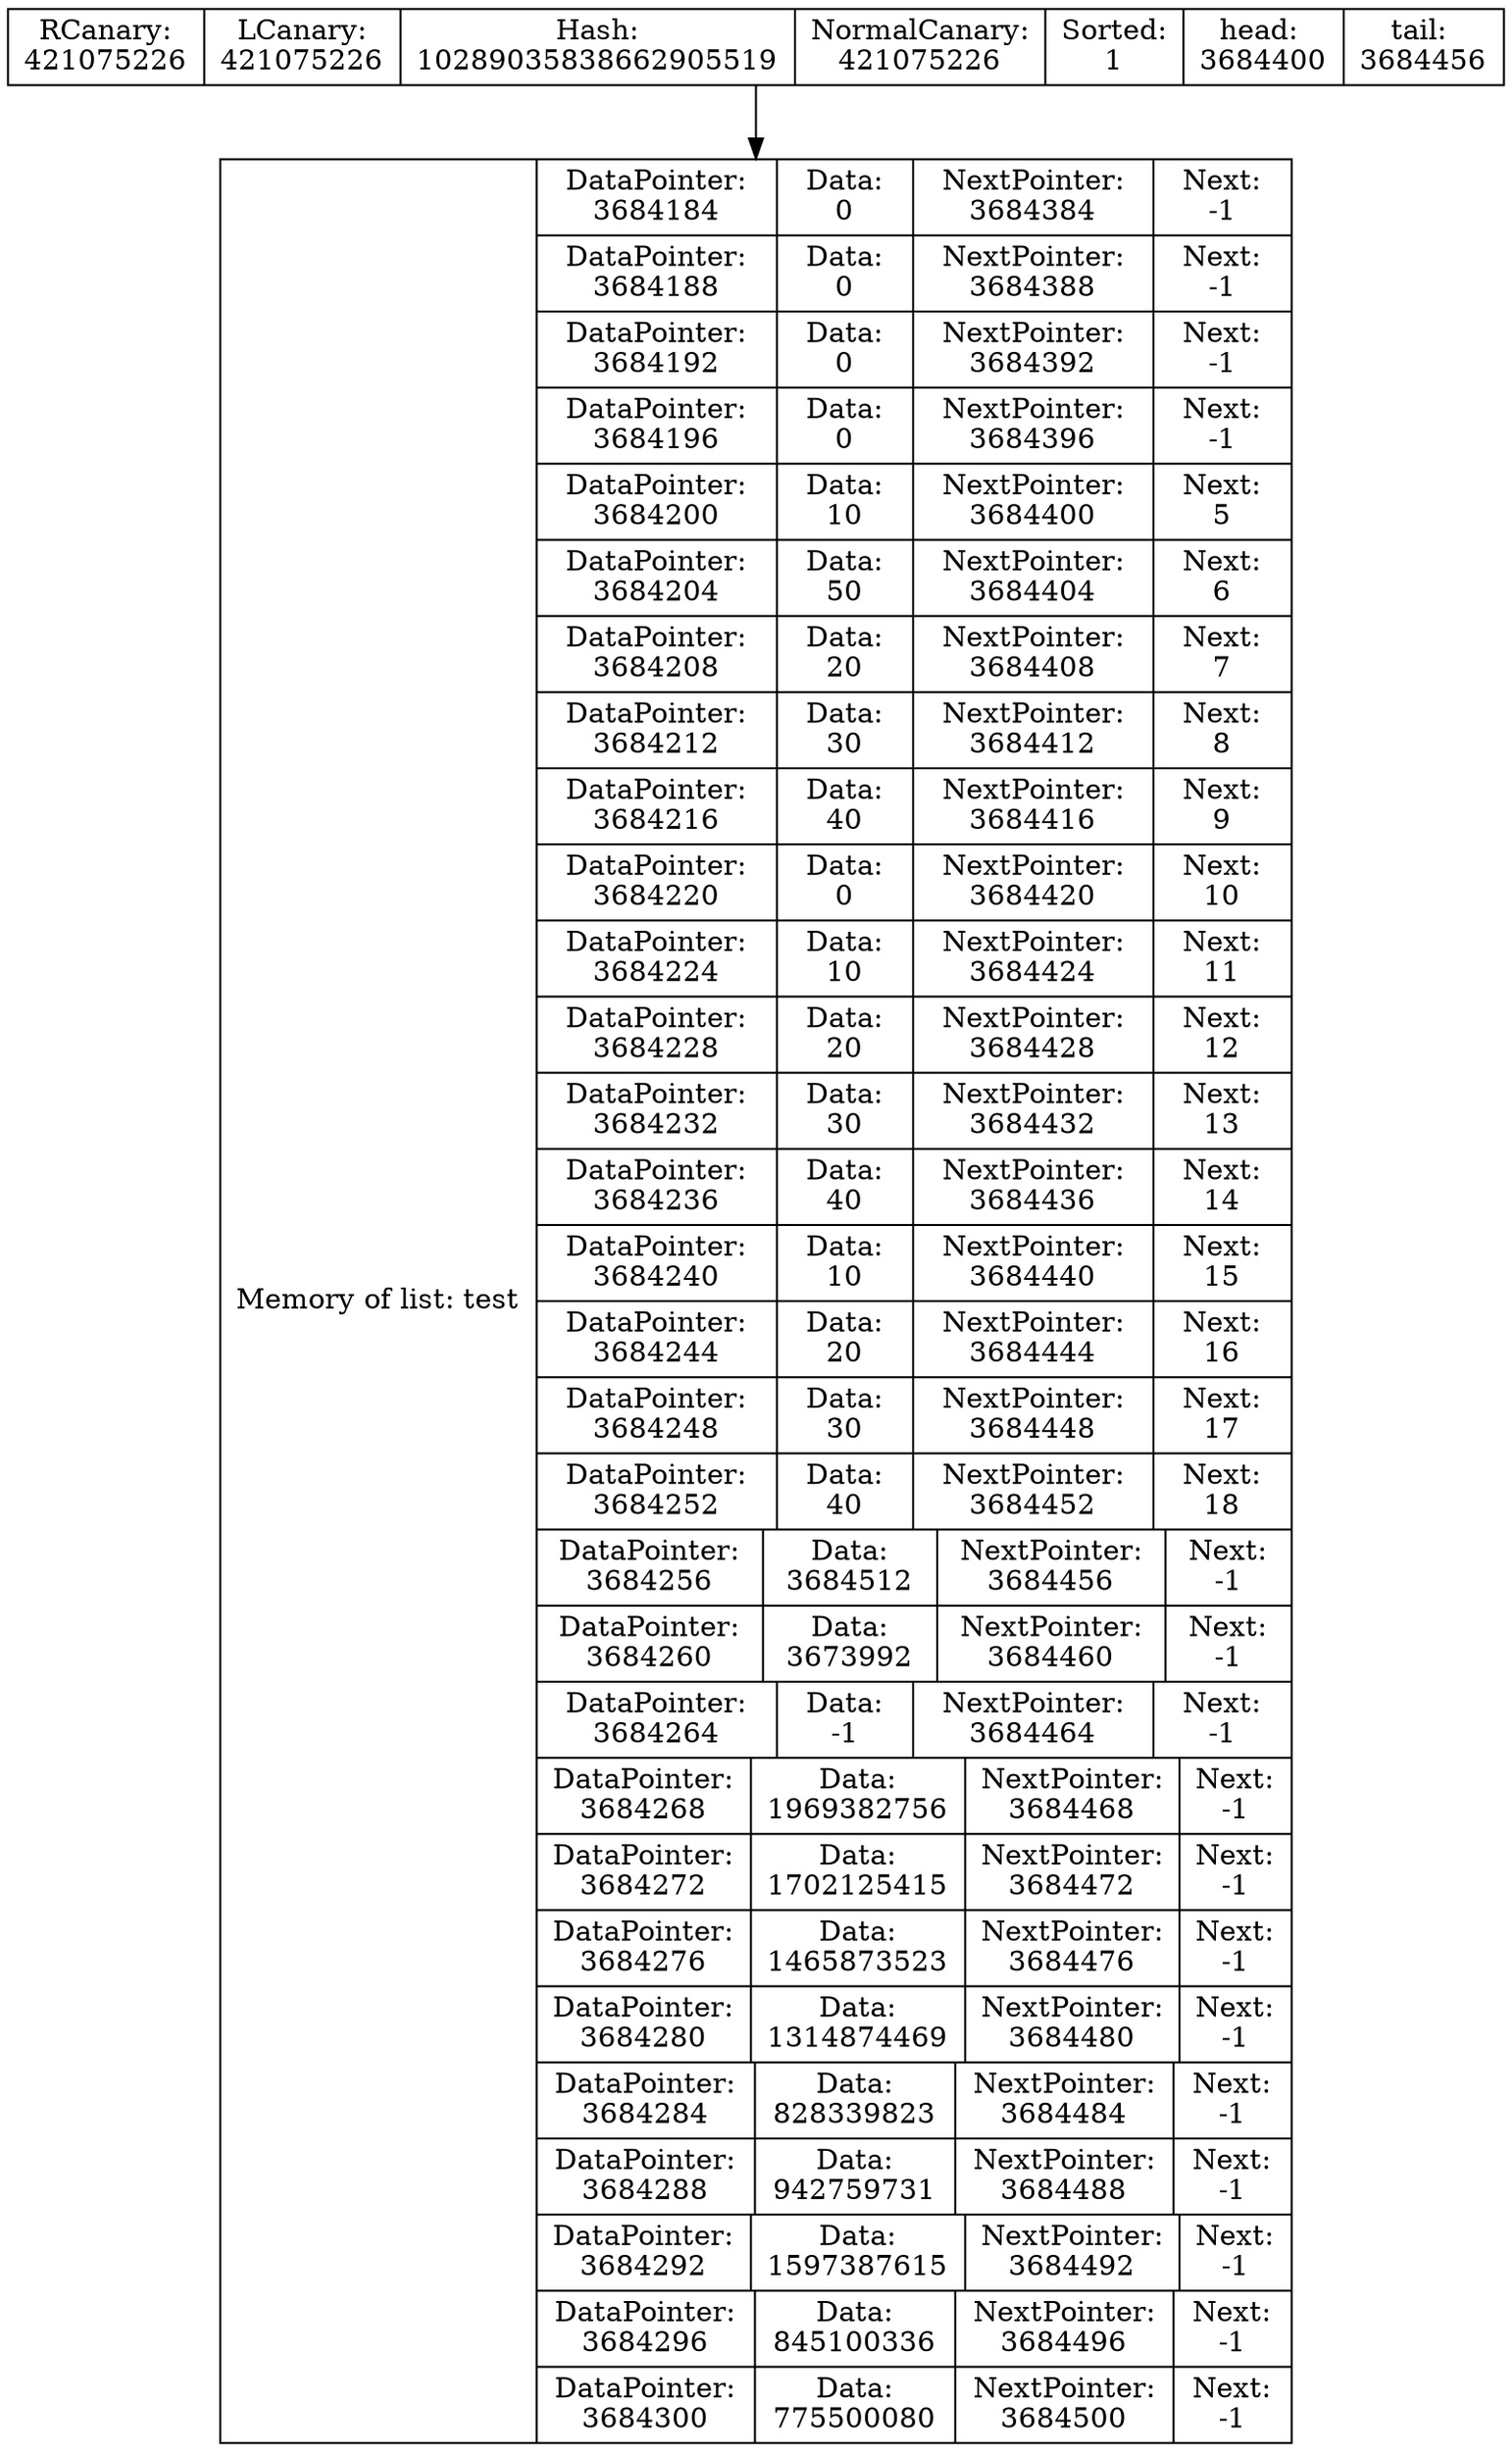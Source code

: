digraph G{
data [shape=record,label="{Memory of list: test} | {{DataPointer:\n3684184 | Data:\n0 | NextPointer:\n3684384 | Next:\n-1}
| {DataPointer:\n3684188 | Data:\n0 | NextPointer:\n3684388 | Next:\n-1}
| {DataPointer:\n3684192 | Data:\n0 | NextPointer:\n3684392 | Next:\n-1}
| {DataPointer:\n3684196 | Data:\n0 | NextPointer:\n3684396 | Next:\n-1}
| {DataPointer:\n3684200 | Data:\n10 | NextPointer:\n3684400 | Next:\n5}
| {DataPointer:\n3684204 | Data:\n50 | NextPointer:\n3684404 | Next:\n6}
| {DataPointer:\n3684208 | Data:\n20 | NextPointer:\n3684408 | Next:\n7}
| {DataPointer:\n3684212 | Data:\n30 | NextPointer:\n3684412 | Next:\n8}
| {DataPointer:\n3684216 | Data:\n40 | NextPointer:\n3684416 | Next:\n9}
| {DataPointer:\n3684220 | Data:\n0 | NextPointer:\n3684420 | Next:\n10}
| {DataPointer:\n3684224 | Data:\n10 | NextPointer:\n3684424 | Next:\n11}
| {DataPointer:\n3684228 | Data:\n20 | NextPointer:\n3684428 | Next:\n12}
| {DataPointer:\n3684232 | Data:\n30 | NextPointer:\n3684432 | Next:\n13}
| {DataPointer:\n3684236 | Data:\n40 | NextPointer:\n3684436 | Next:\n14}
| {DataPointer:\n3684240 | Data:\n10 | NextPointer:\n3684440 | Next:\n15}
| {DataPointer:\n3684244 | Data:\n20 | NextPointer:\n3684444 | Next:\n16}
| {DataPointer:\n3684248 | Data:\n30 | NextPointer:\n3684448 | Next:\n17}
| {DataPointer:\n3684252 | Data:\n40 | NextPointer:\n3684452 | Next:\n18}
| {DataPointer:\n3684256 | Data:\n3684512 | NextPointer:\n3684456 | Next:\n-1}
| {DataPointer:\n3684260 | Data:\n3673992 | NextPointer:\n3684460 | Next:\n-1}
| {DataPointer:\n3684264 | Data:\n-1 | NextPointer:\n3684464 | Next:\n-1}
| {DataPointer:\n3684268 | Data:\n1969382756 | NextPointer:\n3684468 | Next:\n-1}
| {DataPointer:\n3684272 | Data:\n1702125415 | NextPointer:\n3684472 | Next:\n-1}
| {DataPointer:\n3684276 | Data:\n1465873523 | NextPointer:\n3684476 | Next:\n-1}
| {DataPointer:\n3684280 | Data:\n1314874469 | NextPointer:\n3684480 | Next:\n-1}
| {DataPointer:\n3684284 | Data:\n828339823 | NextPointer:\n3684484 | Next:\n-1}
| {DataPointer:\n3684288 | Data:\n942759731 | NextPointer:\n3684488 | Next:\n-1}
| {DataPointer:\n3684292 | Data:\n1597387615 | NextPointer:\n3684492 | Next:\n-1}
| {DataPointer:\n3684296 | Data:\n845100336 | NextPointer:\n3684496 | Next:\n-1}
| {DataPointer:\n3684300 | Data:\n775500080 | NextPointer:\n3684500 | Next:\n-1}
}"];
Shild [shape=record,label=" RCanary:\n421075226 | LCanary:\n421075226 | Hash:\n10289035838662905519 | NormalCanary:\n421075226 | Sorted:\n1 | head: \n3684400 | tail: \n3684456 "];
Shild->data
}
